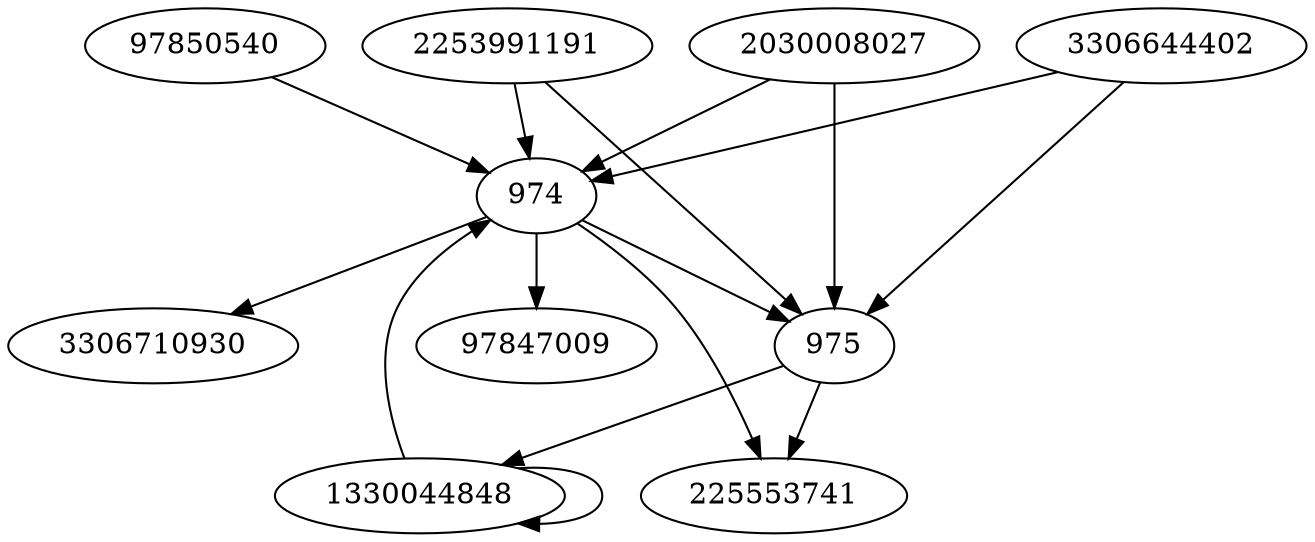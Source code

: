 digraph  {
97847009;
97850540;
225553741;
974;
975;
1330044848;
3306644402;
3306710930;
2253991191;
2030008027;
97850540 -> 974;
974 -> 975;
974 -> 97847009;
974 -> 225553741;
974 -> 3306710930;
975 -> 225553741;
975 -> 1330044848;
1330044848 -> 974;
1330044848 -> 1330044848;
3306644402 -> 974;
3306644402 -> 975;
2253991191 -> 974;
2253991191 -> 975;
2030008027 -> 974;
2030008027 -> 975;
}
